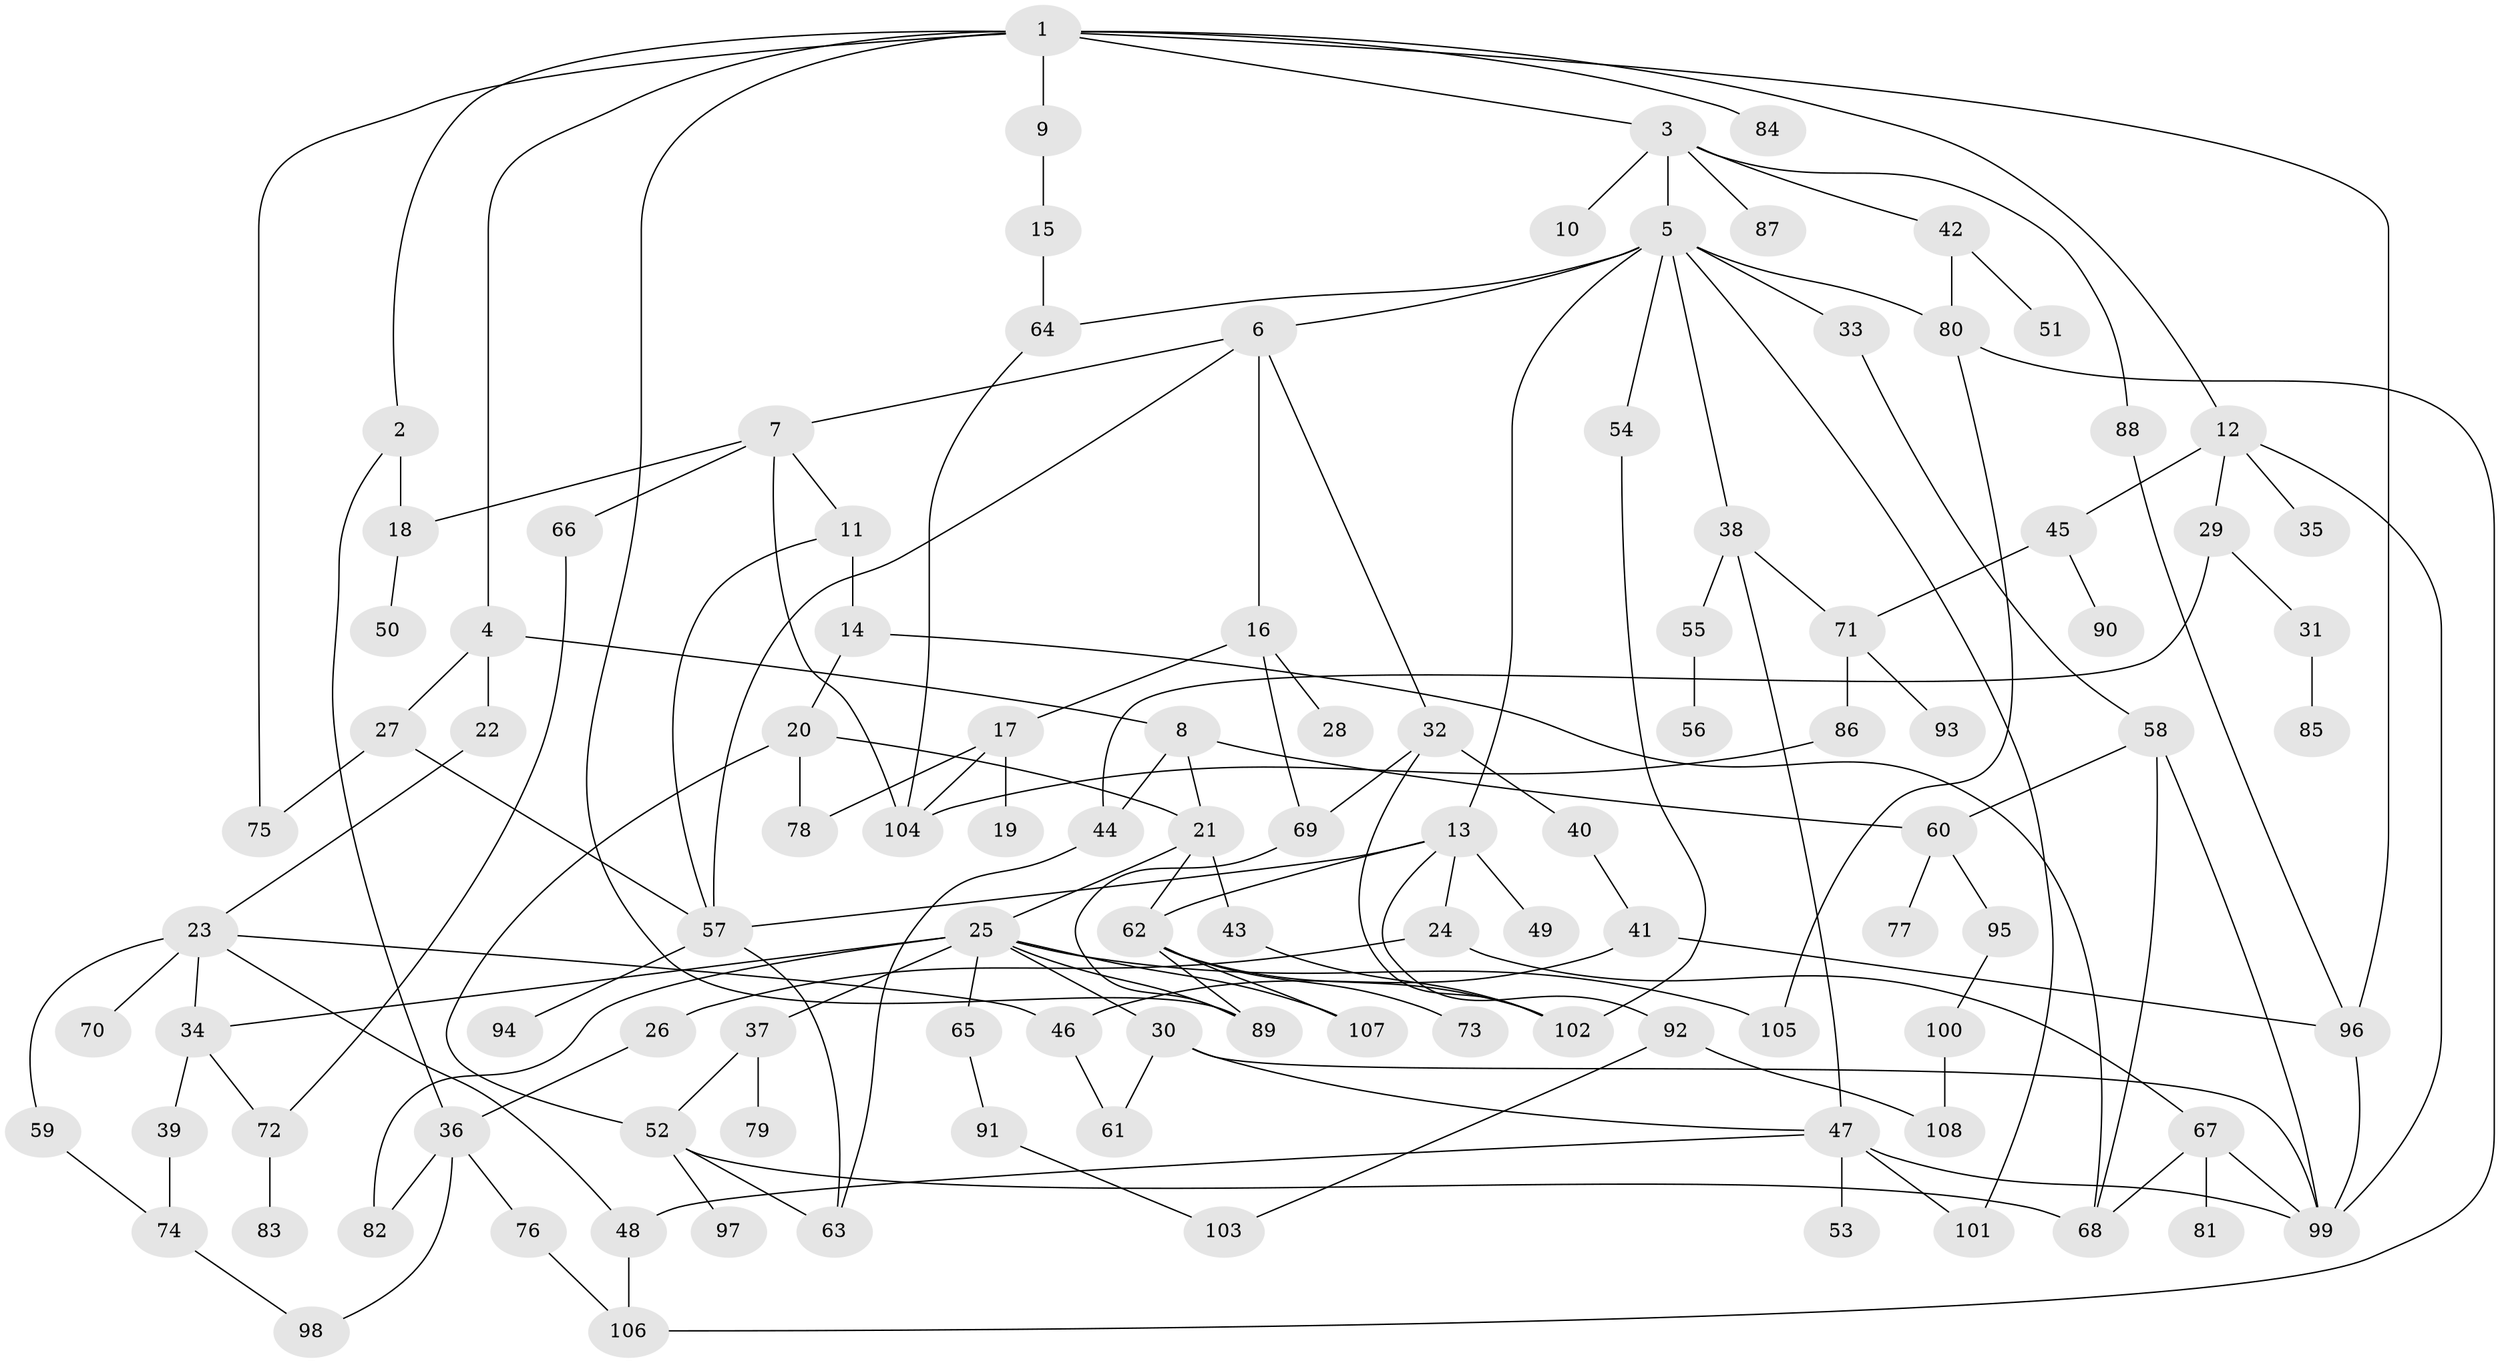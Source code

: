 // coarse degree distribution, {13: 0.013333333333333334, 3: 0.18666666666666668, 4: 0.10666666666666667, 11: 0.013333333333333334, 5: 0.08, 7: 0.05333333333333334, 2: 0.24, 1: 0.22666666666666666, 6: 0.05333333333333334, 10: 0.013333333333333334, 9: 0.013333333333333334}
// Generated by graph-tools (version 1.1) at 2025/51/02/27/25 19:51:37]
// undirected, 108 vertices, 160 edges
graph export_dot {
graph [start="1"]
  node [color=gray90,style=filled];
  1;
  2;
  3;
  4;
  5;
  6;
  7;
  8;
  9;
  10;
  11;
  12;
  13;
  14;
  15;
  16;
  17;
  18;
  19;
  20;
  21;
  22;
  23;
  24;
  25;
  26;
  27;
  28;
  29;
  30;
  31;
  32;
  33;
  34;
  35;
  36;
  37;
  38;
  39;
  40;
  41;
  42;
  43;
  44;
  45;
  46;
  47;
  48;
  49;
  50;
  51;
  52;
  53;
  54;
  55;
  56;
  57;
  58;
  59;
  60;
  61;
  62;
  63;
  64;
  65;
  66;
  67;
  68;
  69;
  70;
  71;
  72;
  73;
  74;
  75;
  76;
  77;
  78;
  79;
  80;
  81;
  82;
  83;
  84;
  85;
  86;
  87;
  88;
  89;
  90;
  91;
  92;
  93;
  94;
  95;
  96;
  97;
  98;
  99;
  100;
  101;
  102;
  103;
  104;
  105;
  106;
  107;
  108;
  1 -- 2;
  1 -- 3;
  1 -- 4;
  1 -- 9;
  1 -- 12;
  1 -- 84;
  1 -- 89;
  1 -- 75;
  1 -- 96;
  2 -- 36;
  2 -- 18;
  3 -- 5;
  3 -- 10;
  3 -- 42;
  3 -- 87;
  3 -- 88;
  4 -- 8;
  4 -- 22;
  4 -- 27;
  5 -- 6;
  5 -- 13;
  5 -- 33;
  5 -- 38;
  5 -- 54;
  5 -- 80;
  5 -- 101;
  5 -- 64;
  6 -- 7;
  6 -- 16;
  6 -- 32;
  6 -- 57;
  7 -- 11;
  7 -- 18;
  7 -- 66;
  7 -- 104;
  8 -- 21;
  8 -- 44;
  8 -- 60;
  9 -- 15;
  11 -- 14;
  11 -- 57;
  12 -- 29;
  12 -- 35;
  12 -- 45;
  12 -- 99;
  13 -- 24;
  13 -- 49;
  13 -- 92;
  13 -- 57;
  13 -- 62;
  14 -- 20;
  14 -- 68;
  15 -- 64;
  16 -- 17;
  16 -- 28;
  16 -- 69;
  17 -- 19;
  17 -- 104;
  17 -- 78;
  18 -- 50;
  20 -- 52;
  20 -- 78;
  20 -- 21;
  21 -- 25;
  21 -- 43;
  21 -- 62;
  22 -- 23;
  23 -- 46;
  23 -- 59;
  23 -- 70;
  23 -- 48;
  23 -- 34;
  24 -- 26;
  24 -- 67;
  25 -- 30;
  25 -- 34;
  25 -- 37;
  25 -- 65;
  25 -- 89;
  25 -- 107;
  25 -- 105;
  25 -- 82;
  26 -- 36;
  27 -- 75;
  27 -- 57;
  29 -- 31;
  29 -- 44;
  30 -- 47;
  30 -- 99;
  30 -- 61;
  31 -- 85;
  32 -- 40;
  32 -- 102;
  32 -- 69;
  33 -- 58;
  34 -- 39;
  34 -- 72;
  36 -- 76;
  36 -- 82;
  36 -- 98;
  37 -- 79;
  37 -- 52;
  38 -- 55;
  38 -- 71;
  38 -- 47;
  39 -- 74;
  40 -- 41;
  41 -- 46;
  41 -- 96;
  42 -- 51;
  42 -- 80;
  43 -- 102;
  44 -- 63;
  45 -- 90;
  45 -- 71;
  46 -- 61;
  47 -- 48;
  47 -- 53;
  47 -- 99;
  47 -- 101;
  48 -- 106;
  52 -- 63;
  52 -- 68;
  52 -- 97;
  54 -- 102;
  55 -- 56;
  57 -- 94;
  57 -- 63;
  58 -- 99;
  58 -- 68;
  58 -- 60;
  59 -- 74;
  60 -- 77;
  60 -- 95;
  62 -- 73;
  62 -- 107;
  62 -- 89;
  62 -- 102;
  64 -- 104;
  65 -- 91;
  66 -- 72;
  67 -- 81;
  67 -- 99;
  67 -- 68;
  69 -- 89;
  71 -- 86;
  71 -- 93;
  72 -- 83;
  74 -- 98;
  76 -- 106;
  80 -- 105;
  80 -- 106;
  86 -- 104;
  88 -- 96;
  91 -- 103;
  92 -- 108;
  92 -- 103;
  95 -- 100;
  96 -- 99;
  100 -- 108;
}
